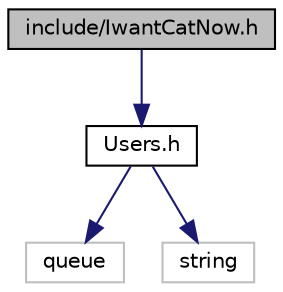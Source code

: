 digraph "include/IwantCatNow.h"
{
 // LATEX_PDF_SIZE
  edge [fontname="Helvetica",fontsize="10",labelfontname="Helvetica",labelfontsize="10"];
  node [fontname="Helvetica",fontsize="10",shape=record];
  Node1 [label="include/IwantCatNow.h",height=0.2,width=0.4,color="black", fillcolor="grey75", style="filled", fontcolor="black",tooltip="Header file for the IwantCatNow class."];
  Node1 -> Node2 [color="midnightblue",fontsize="10",style="solid"];
  Node2 [label="Users.h",height=0.2,width=0.4,color="black", fillcolor="white", style="filled",URL="$Users_8h.html",tooltip="Header file for the Declaration of the Users class and related functionality."];
  Node2 -> Node3 [color="midnightblue",fontsize="10",style="solid"];
  Node3 [label="queue",height=0.2,width=0.4,color="grey75", fillcolor="white", style="filled",tooltip=" "];
  Node2 -> Node4 [color="midnightblue",fontsize="10",style="solid"];
  Node4 [label="string",height=0.2,width=0.4,color="grey75", fillcolor="white", style="filled",tooltip=" "];
}
